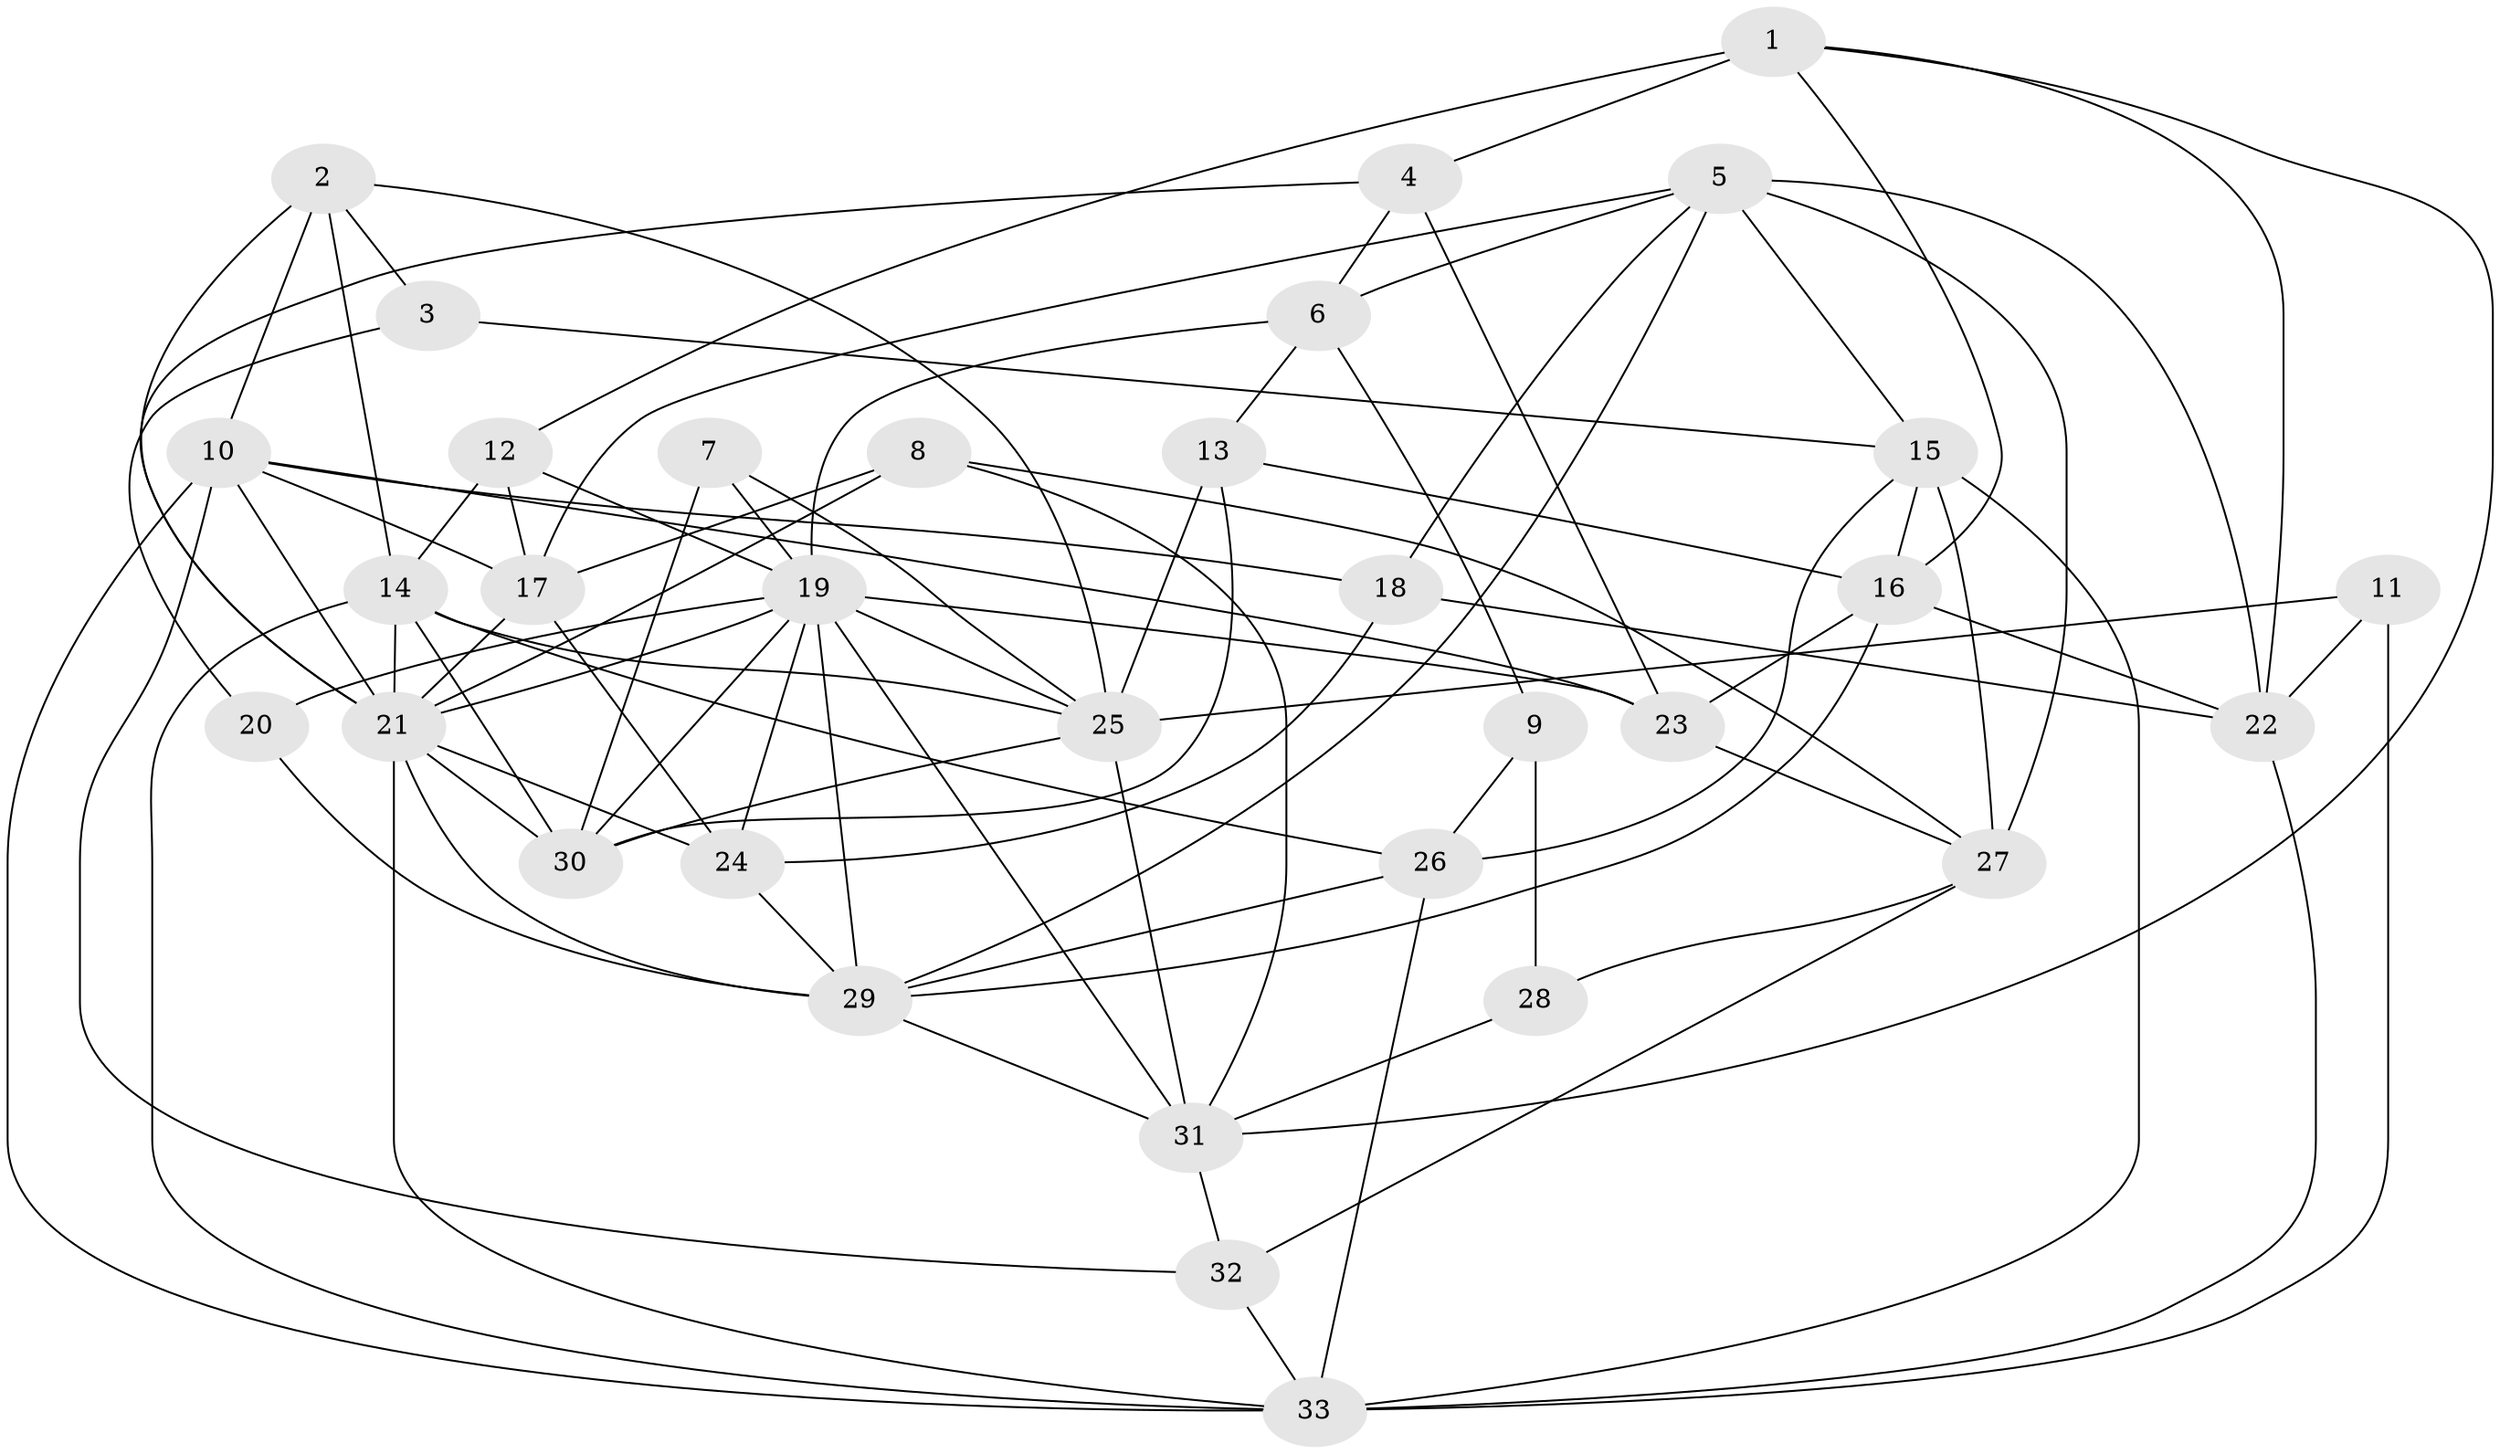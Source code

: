 // original degree distribution, {6: 0.09876543209876543, 3: 0.30864197530864196, 2: 0.12345679012345678, 5: 0.12345679012345678, 4: 0.2716049382716049, 8: 0.012345679012345678, 7: 0.06172839506172839}
// Generated by graph-tools (version 1.1) at 2025/37/03/04/25 23:37:06]
// undirected, 33 vertices, 91 edges
graph export_dot {
  node [color=gray90,style=filled];
  1;
  2;
  3;
  4;
  5;
  6;
  7;
  8;
  9;
  10;
  11;
  12;
  13;
  14;
  15;
  16;
  17;
  18;
  19;
  20;
  21;
  22;
  23;
  24;
  25;
  26;
  27;
  28;
  29;
  30;
  31;
  32;
  33;
  1 -- 4 [weight=1.0];
  1 -- 12 [weight=2.0];
  1 -- 16 [weight=1.0];
  1 -- 22 [weight=1.0];
  1 -- 31 [weight=1.0];
  2 -- 3 [weight=1.0];
  2 -- 10 [weight=1.0];
  2 -- 14 [weight=1.0];
  2 -- 21 [weight=1.0];
  2 -- 25 [weight=1.0];
  3 -- 15 [weight=1.0];
  3 -- 20 [weight=1.0];
  4 -- 6 [weight=1.0];
  4 -- 21 [weight=1.0];
  4 -- 23 [weight=1.0];
  5 -- 6 [weight=1.0];
  5 -- 15 [weight=1.0];
  5 -- 17 [weight=1.0];
  5 -- 18 [weight=1.0];
  5 -- 22 [weight=1.0];
  5 -- 27 [weight=2.0];
  5 -- 29 [weight=1.0];
  6 -- 9 [weight=1.0];
  6 -- 13 [weight=1.0];
  6 -- 19 [weight=1.0];
  7 -- 19 [weight=1.0];
  7 -- 25 [weight=1.0];
  7 -- 30 [weight=1.0];
  8 -- 17 [weight=1.0];
  8 -- 21 [weight=1.0];
  8 -- 27 [weight=1.0];
  8 -- 31 [weight=1.0];
  9 -- 26 [weight=2.0];
  9 -- 28 [weight=1.0];
  10 -- 17 [weight=1.0];
  10 -- 18 [weight=1.0];
  10 -- 21 [weight=1.0];
  10 -- 23 [weight=1.0];
  10 -- 32 [weight=1.0];
  10 -- 33 [weight=1.0];
  11 -- 22 [weight=1.0];
  11 -- 25 [weight=1.0];
  11 -- 33 [weight=2.0];
  12 -- 14 [weight=2.0];
  12 -- 17 [weight=1.0];
  12 -- 19 [weight=1.0];
  13 -- 16 [weight=1.0];
  13 -- 25 [weight=1.0];
  13 -- 30 [weight=2.0];
  14 -- 21 [weight=1.0];
  14 -- 25 [weight=1.0];
  14 -- 26 [weight=1.0];
  14 -- 30 [weight=2.0];
  14 -- 33 [weight=1.0];
  15 -- 16 [weight=1.0];
  15 -- 26 [weight=1.0];
  15 -- 27 [weight=2.0];
  15 -- 33 [weight=2.0];
  16 -- 22 [weight=1.0];
  16 -- 23 [weight=1.0];
  16 -- 29 [weight=1.0];
  17 -- 21 [weight=1.0];
  17 -- 24 [weight=2.0];
  18 -- 22 [weight=1.0];
  18 -- 24 [weight=1.0];
  19 -- 20 [weight=2.0];
  19 -- 21 [weight=2.0];
  19 -- 23 [weight=1.0];
  19 -- 24 [weight=1.0];
  19 -- 25 [weight=1.0];
  19 -- 29 [weight=2.0];
  19 -- 30 [weight=1.0];
  19 -- 31 [weight=1.0];
  20 -- 29 [weight=1.0];
  21 -- 24 [weight=2.0];
  21 -- 29 [weight=1.0];
  21 -- 30 [weight=2.0];
  21 -- 33 [weight=3.0];
  22 -- 33 [weight=1.0];
  23 -- 27 [weight=1.0];
  24 -- 29 [weight=2.0];
  25 -- 30 [weight=1.0];
  25 -- 31 [weight=2.0];
  26 -- 29 [weight=2.0];
  26 -- 33 [weight=1.0];
  27 -- 28 [weight=2.0];
  27 -- 32 [weight=1.0];
  28 -- 31 [weight=1.0];
  29 -- 31 [weight=1.0];
  31 -- 32 [weight=1.0];
  32 -- 33 [weight=1.0];
}

